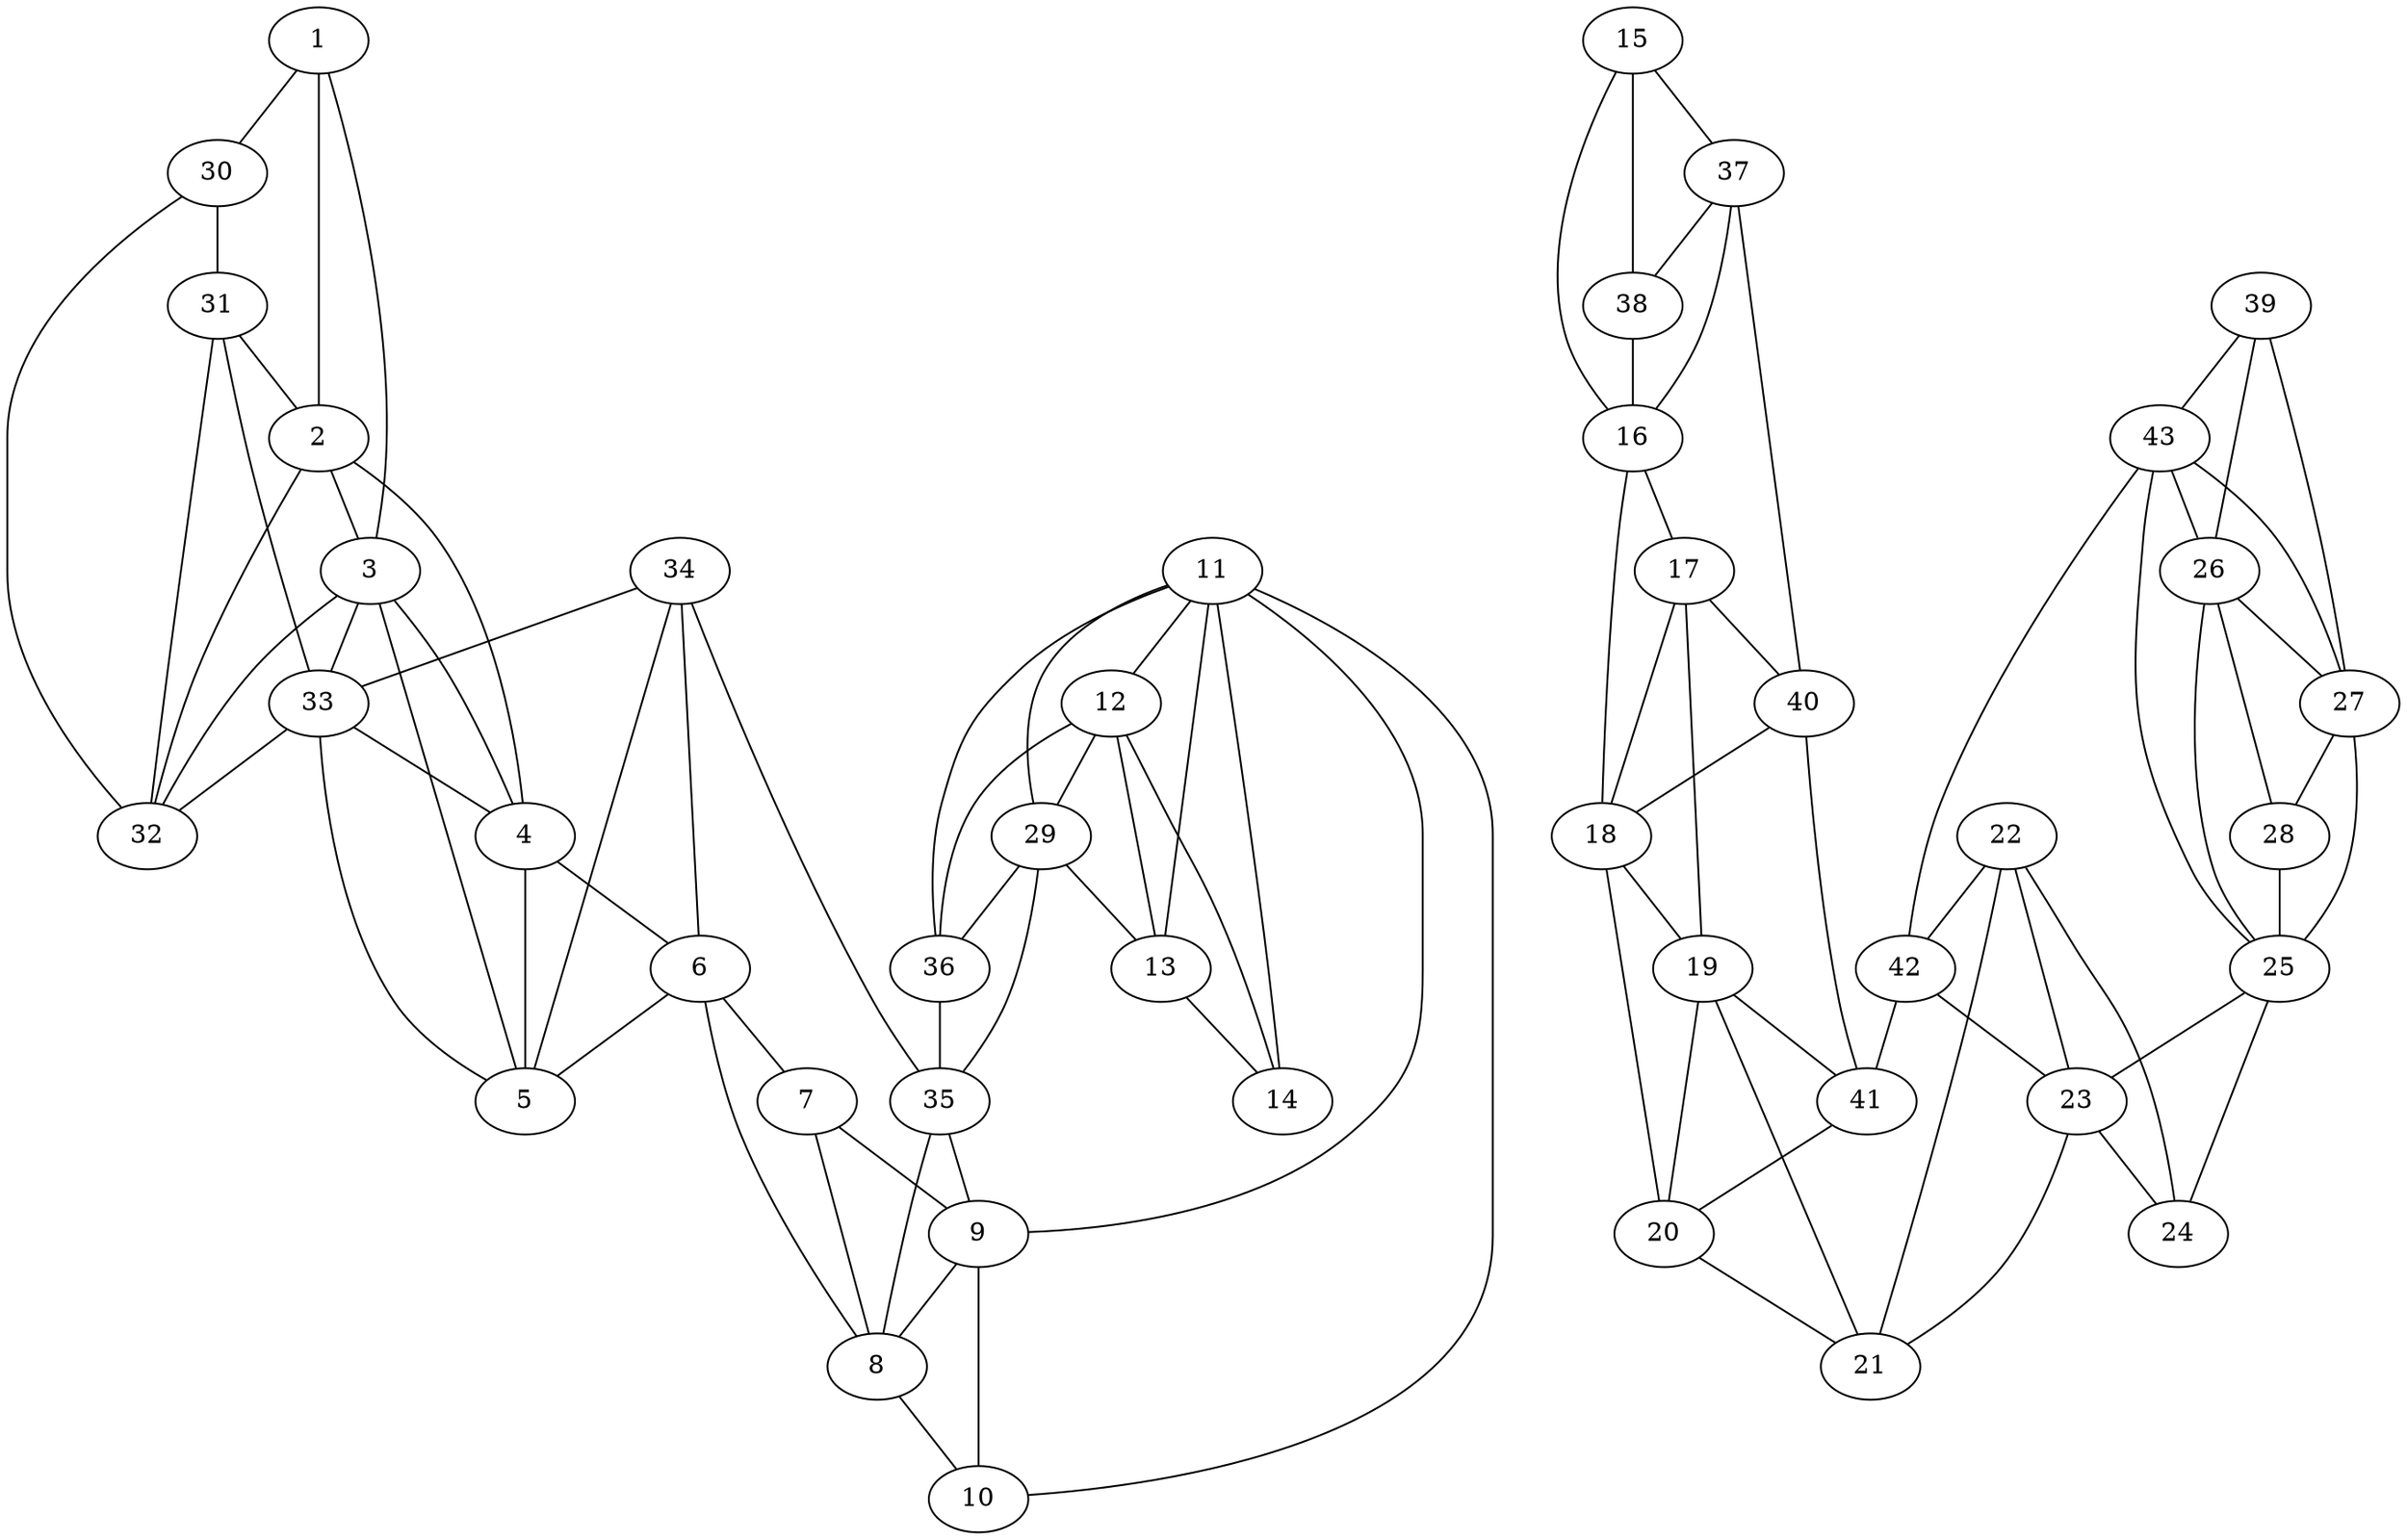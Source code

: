 graph pdb1b9b {
	1	 [aaLength=14,
		sequence=ISEAKKFVSLLVNE,
		type=0];
	2	 [aaLength=11,
		sequence=FTALSEVGEIL,
		type=0];
	1 -- 2	 [distance0="30.41033",
		frequency=1,
		type0=1];
	3	 [aaLength=7,
		sequence=PLMLQEI,
		type=0];
	1 -- 3	 [distance0="66.78894",
		frequency=1,
		type0=2];
	30	 [aaLength=5,
		sequence=ILAGN,
		type=1];
	1 -- 30	 [distance0="67.44184",
		frequency=1,
		type0=3];
	2 -- 3	 [distance0="37.63971",
		frequency=1,
		type0=2];
	4	 [aaLength=5,
		sequence=SERRR,
		type=0];
	2 -- 4	 [distance0="54.07741",
		frequency=1,
		type0=3];
	32	 [aaLength=3,
		sequence=KLG,
		type=1];
	2 -- 32	 [distance0="5.0",
		frequency=1,
		type0=4];
	3 -- 4	 [distance0="20.25866",
		frequency=1,
		type0=1];
	5	 [aaLength=13,
		sequence=DEFINRKVKAVLE,
		type=0];
	3 -- 5	 [distance0="27.68215",
		frequency=1,
		type0=2];
	33	 [aaLength=4,
		sequence=YVIV,
		type=1];
	3 -- 33	 [distance0="3.0",
		frequency=1,
		type0=4];
	4 -- 5	 [distance0="15.41269",
		distance1="5.0",
		frequency=2,
		type0=1,
		type1=4];
	6	 [aaLength=6,
		sequence=LEEREK,
		type=0];
	4 -- 6	 [distance0="38.9735",
		frequency=1,
		type0=3];
	7	 [aaLength=13,
		sequence=TFCVVEKQVREGF,
		type=0];
	6 -- 7	 [distance0="14.56068",
		distance1="2.0",
		frequency=2,
		type0=1,
		type1=4];
	6 -- 5	 [distance0="33.87816",
		frequency=1,
		type0=2];
	8	 [aaLength=4,
		sequence=KEEA,
		type=0];
	6 -- 8	 [distance0="34.86131",
		frequency=1,
		type0=3];
	9	 [aaLength=3,
		sequence=VWA,
		type=0];
	7 -- 9	 [distance0="34.89467",
		frequency=1,
		type0=3];
	8 -- 7	 [distance0="20.94552",
		frequency=1,
		type0=1];
	10	 [aaLength=18,
		sequence=PQQAQEVHAFIRKLLSEM,
		type=0];
	8 -- 10	 [distance0="31.72007",
		frequency=1,
		type0=2];
	9 -- 8	 [distance0="31.91948",
		frequency=1,
		type0=2];
	9 -- 10	 [distance0="19.37447",
		distance1="8.0",
		frequency=2,
		type0=1,
		type1=4];
	11	 [aaLength=6,
		sequence=EETAGS,
		type=0];
	11 -- 9	 [distance0="39.63459",
		frequency=1,
		type0=3];
	11 -- 10	 [distance0="24.03421",
		frequency=1,
		type0=1];
	12	 [aaLength=4,
		sequence=PDNF,
		type=0];
	11 -- 12	 [distance0="35.85485",
		frequency=1,
		type0=2];
	14	 [aaLength=10,
		sequence=SFIELARIMR,
		type=0];
	12 -- 14	 [distance0="26.24449",
		frequency=1,
		type0=2];
	13	 [aaLength=3,
		sequence=GAS,
		type=0];
	12 -- 13	 [distance0="21.67837",
		frequency=1,
		type0=1];
	29	 [aaLength=4,
		sequence=GGLV,
		type=1];
	12 -- 29	 [distance0="10.0",
		frequency=1,
		type0=4];
	13 -- 14	 [distance0="7.780036",
		distance1="3.0",
		frequency=2,
		type0=1,
		type1=4];
	13 -- 11	 [distance0="46.5892",
		frequency=1,
		type0=3];
	14 -- 11	 [distance0="49.17646",
		frequency=1,
		type0=3];
	15	 [aaLength=14,
		sequence=vanDerWaals,
		type=0];
	16	 [aaLength=11,
		sequence=vanDerWaals,
		type=0];
	15 -- 16	 [distance0="30.16411",
		frequency=1,
		type0=1];
	37	 [aaLength=5,
		sequence=vanDerWaals,
		type=1];
	15 -- 37	 [distance0="53.30253",
		distance1="0.0",
		frequency=2,
		type0=3,
		type1=4];
	38	 [aaLength=5,
		sequence=vanDerWaals,
		type=1];
	15 -- 38	 [distance0="50.21115",
		frequency=1,
		type0=2];
	18	 [aaLength=6,
		sequence=vanDerWaals,
		type=0];
	16 -- 18	 [distance0="53.07247",
		frequency=1,
		type0=3];
	17	 [aaLength=7,
		sequence=vanDerWaals,
		type=0];
	16 -- 17	 [distance0="37.11788",
		distance1="0.0",
		frequency=2,
		type0=2,
		type1=4];
	17 -- 18	 [distance0="20.66323",
		frequency=1,
		type0=1];
	19	 [aaLength=13,
		sequence=vanDerWaals,
		type=0];
	17 -- 19	 [distance0="26.26706",
		frequency=1,
		type0=2];
	40	 [aaLength=4,
		sequence=vanDerWaals,
		type=1];
	17 -- 40	 [distance0="0.0",
		frequency=1,
		type0=4];
	18 -- 19	 [distance0="16.08387",
		distance1="0.0",
		frequency=2,
		type0=1,
		type1=4];
	20	 [aaLength=6,
		sequence=vanDerWaals,
		type=0];
	18 -- 20	 [distance0="35.66473",
		frequency=1,
		type0=3];
	41	 [aaLength=6,
		sequence=vanDerWaals,
		type=1];
	19 -- 41	 [distance0="0.0",
		frequency=1,
		type0=4];
	20 -- 19	 [distance0="30.75339",
		frequency=1,
		type0=2];
	21	 [aaLength=13,
		sequence=vanDerWaals,
		type=0];
	20 -- 21	 [distance0="14.98685",
		distance1="0.0",
		frequency=2,
		type0=1,
		type1=4];
	21 -- 19	 [distance0="33.49034",
		frequency=1,
		type0=3];
	22	 [aaLength=6,
		sequence=vanDerWaals,
		type=0];
	22 -- 21	 [distance0="22.57679",
		frequency=1,
		type0=1];
	24	 [aaLength=18,
		sequence=vanDerWaals,
		type=0];
	22 -- 24	 [distance0="29.57088",
		frequency=1,
		type0=2];
	42	 [aaLength=4,
		sequence=vanDerWaals,
		type=1];
	22 -- 42	 [distance0="0.0",
		frequency=1,
		type0=4];
	23	 [aaLength=3,
		sequence=vanDerWaals,
		type=0];
	23 -- 21	 [distance0="34.57926",
		frequency=1,
		type0=3];
	23 -- 22	 [distance0="32.49863",
		frequency=1,
		type0=2];
	23 -- 24	 [distance0="21.46885",
		distance1="0.0",
		frequency=2,
		type0=1,
		type1=4];
	25	 [aaLength=6,
		sequence=vanDerWaals,
		type=0];
	25 -- 23	 [distance0="42.58077",
		frequency=1,
		type0=3];
	25 -- 24	 [distance0="23.81513",
		frequency=1,
		type0=1];
	26	 [aaLength=6,
		sequence=vanDerWaals,
		type=0];
	25 -- 26	 [distance0="31.05688",
		frequency=1,
		type0=2];
	43	 [aaLength=4,
		sequence=vanDerWaals,
		type=1];
	25 -- 43	 [distance0="0.0",
		frequency=1,
		type0=4];
	27	 [aaLength=3,
		sequence=vanDerWaals,
		type=0];
	26 -- 27	 [distance0="20.20435",
		frequency=1,
		type0=1];
	28	 [aaLength=13,
		sequence=vanDerWaals,
		type=0];
	26 -- 28	 [distance0="22.48658",
		frequency=1,
		type0=2];
	27 -- 25	 [distance0="43.78913",
		frequency=1,
		type0=3];
	27 -- 28	 [distance0="11.84896",
		distance1="0.0",
		frequency=2,
		type0=1,
		type1=4];
	28 -- 25	 [distance0="45.04115",
		frequency=1,
		type0=3];
	29 -- 11	 [distance0="56.25607",
		frequency=1,
		type0=2];
	29 -- 13	 [distance0="1.0",
		frequency=1,
		type0=4];
	35	 [aaLength=5,
		sequence=VIAYE,
		type=1];
	29 -- 35	 [distance0="67.0",
		frequency=1,
		type0=3];
	36	 [aaLength=5,
		sequence=RILYG,
		type=1];
	29 -- 36	 [distance0="23.0",
		frequency=1,
		type0=1];
	31	 [aaLength=5,
		sequence=EIVVC,
		type=1];
	30 -- 31	 [distance0="32.0",
		distance1="27.0",
		frequency=2,
		type0=1,
		type1=4];
	30 -- 32	 [distance0="55.0",
		frequency=1,
		type0=2];
	31 -- 2	 [distance0="2.0",
		frequency=1,
		type0=4];
	31 -- 32	 [distance0="23.0",
		frequency=1,
		type0=1];
	31 -- 33	 [distance0="53.0",
		frequency=1,
		type0=3];
	32 -- 3	 [distance0="51.5404",
		distance1="17.0",
		frequency=2,
		type0=3,
		type1=4];
	33 -- 4	 [distance0="2.0",
		frequency=1,
		type0=4];
	33 -- 5	 [distance0="47.57003",
		frequency=1,
		type0=3];
	33 -- 32	 [distance0="30.0",
		frequency=1,
		type0=1];
	34	 [aaLength=6,
		sequence=TPILCV,
		type=1];
	34 -- 5	 [distance0="47.57003",
		frequency=1,
		type0=3];
	34 -- 6	 [distance0="3.0",
		frequency=1,
		type0=4];
	34 -- 33	 [distance0="32.0",
		frequency=1,
		type0=1];
	34 -- 35	 [distance0="41.0",
		frequency=1,
		type0=2];
	35 -- 8	 [distance0="40.89685",
		frequency=1,
		type0=1];
	35 -- 9	 [distance0="1.0",
		frequency=1,
		type0=4];
	36 -- 11	 [distance0="48.10141",
		frequency=1,
		type0=3];
	36 -- 12	 [distance0="4.0",
		frequency=1,
		type0=4];
	36 -- 35	 [distance0="44.0",
		frequency=1,
		type0=2];
	37 -- 16	 [distance0="0.0",
		frequency=1,
		type0=4];
	37 -- 38	 [distance0="32.0",
		frequency=1,
		type0=1];
	37 -- 40	 [distance0="53.0",
		frequency=1,
		type0=2];
	38 -- 16	 [distance0="67.9335",
		frequency=1,
		type0=3];
	39	 [aaLength=4,
		sequence=vanDerWaals,
		type=1];
	39 -- 26	 [distance0="53.71943",
		frequency=1,
		type0=3];
	39 -- 27	 [distance0="45.78065",
		distance1="0.0",
		frequency=2,
		type0=2,
		type1=4];
	39 -- 43	 [distance0="23.0",
		frequency=1,
		type0=1];
	40 -- 18	 [distance0="51.31136",
		distance1="0.0",
		frequency=2,
		type0=2,
		type1=4];
	40 -- 41	 [distance0="32.0",
		frequency=1,
		type0=1];
	41 -- 20	 [distance0="46.70679",
		distance1="0.0",
		frequency=2,
		type0=3,
		type1=4];
	42 -- 23	 [distance0="42.70847",
		distance1="0.0",
		frequency=2,
		type0=2,
		type1=4];
	42 -- 41	 [distance0="41.0",
		frequency=1,
		type0=1];
	43 -- 26	 [distance0="0.0",
		frequency=1,
		type0=4];
	43 -- 27	 [distance0="53.43096",
		frequency=1,
		type0=3];
	43 -- 42	 [distance0="44.0",
		frequency=1,
		type0=2];
}
